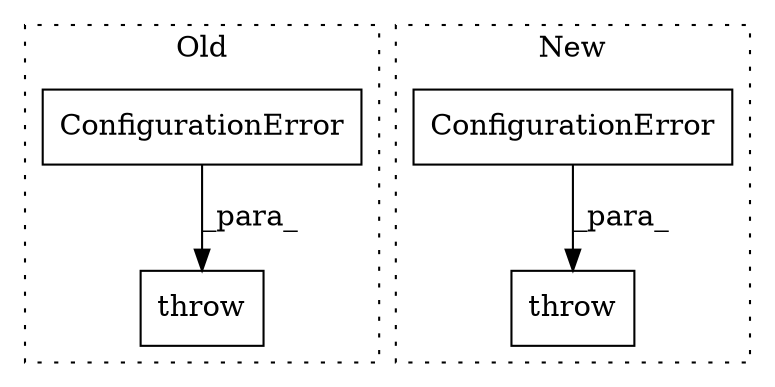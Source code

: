 digraph G {
subgraph cluster0 {
1 [label="throw" a="53" s="2623" l="6" shape="box"];
4 [label="ConfigurationError" a="32" s="2629,2792" l="19,1" shape="box"];
label = "Old";
style="dotted";
}
subgraph cluster1 {
2 [label="ConfigurationError" a="32" s="2827,3008" l="19,1" shape="box"];
3 [label="throw" a="53" s="2821" l="6" shape="box"];
label = "New";
style="dotted";
}
2 -> 3 [label="_para_"];
4 -> 1 [label="_para_"];
}